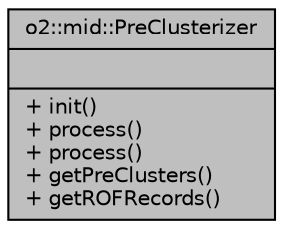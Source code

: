 digraph "o2::mid::PreClusterizer"
{
 // INTERACTIVE_SVG=YES
  bgcolor="transparent";
  edge [fontname="Helvetica",fontsize="10",labelfontname="Helvetica",labelfontsize="10"];
  node [fontname="Helvetica",fontsize="10",shape=record];
  Node1 [label="{o2::mid::PreClusterizer\n||+ init()\l+ process()\l+ process()\l+ getPreClusters()\l+ getROFRecords()\l}",height=0.2,width=0.4,color="black", fillcolor="grey75", style="filled", fontcolor="black"];
}

